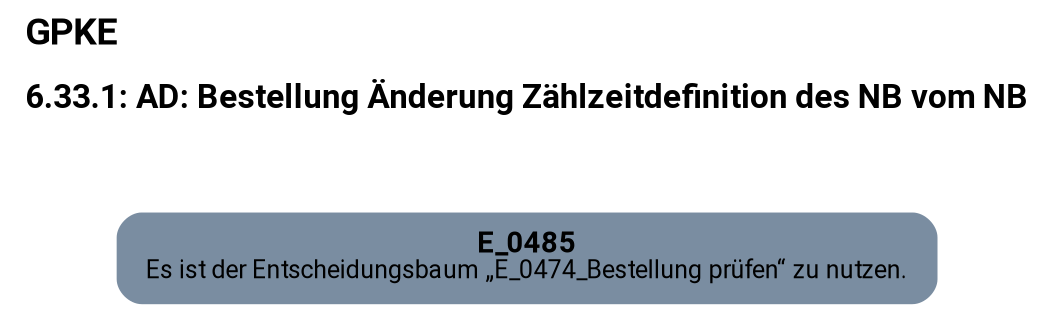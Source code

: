digraph D {
    labelloc="t";
    label=<<B><FONT POINT-SIZE="18">GPKE</FONT></B><BR align="left"/><BR/><B><FONT POINT-SIZE="16">6.33.1: AD: Bestellung Änderung Zählzeitdefinition des NB vom NB</FONT></B><BR align="left"/><BR/><BR/><BR/>>;
    ratio="compress";
    concentrate=true;
    pack=true;
    rankdir=TB;
    packmode="array";
    size="20,20";
    "Empty" [margin="0.2,0.12", shape=box, style="filled,rounded", penwidth=0.0, fillcolor="#7a8da1", label=<<B>E_0485</B><BR align="center"/><FONT point-size="12">Es ist der Entscheidungsbaum „E_0474_Bestellung prüfen“ zu nutzen.</FONT><BR align="center"/>>, fontname="Roboto, sans-serif"];


    bgcolor="transparent";
fontname="Roboto, sans-serif";
}
